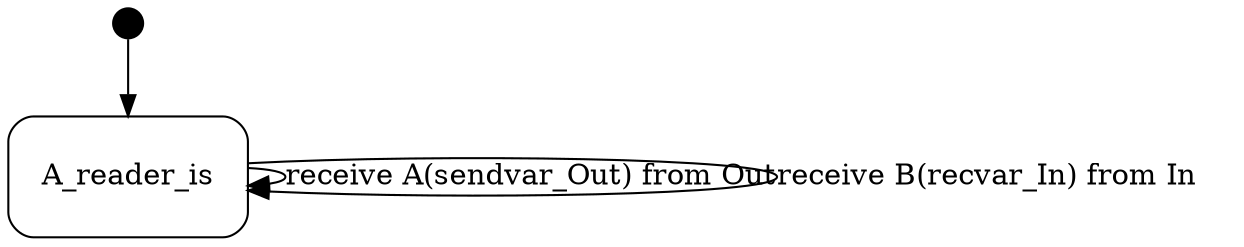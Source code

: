 digraph A_reader {
  compound = true;
  rank = LR;
node [shape = "point", height = "0.2"] A_reader_is_extra node [shape = "Mrecord", height = "0.8", width = "1.6"] A_reader_is A_reader_is_extra -> A_reader_is




A_reader_is -> A_reader_is [label = "receive A(sendvar_Out) from Out"];

A_reader_is -> A_reader_is [label = "receive B(recvar_In) from In"];

}
